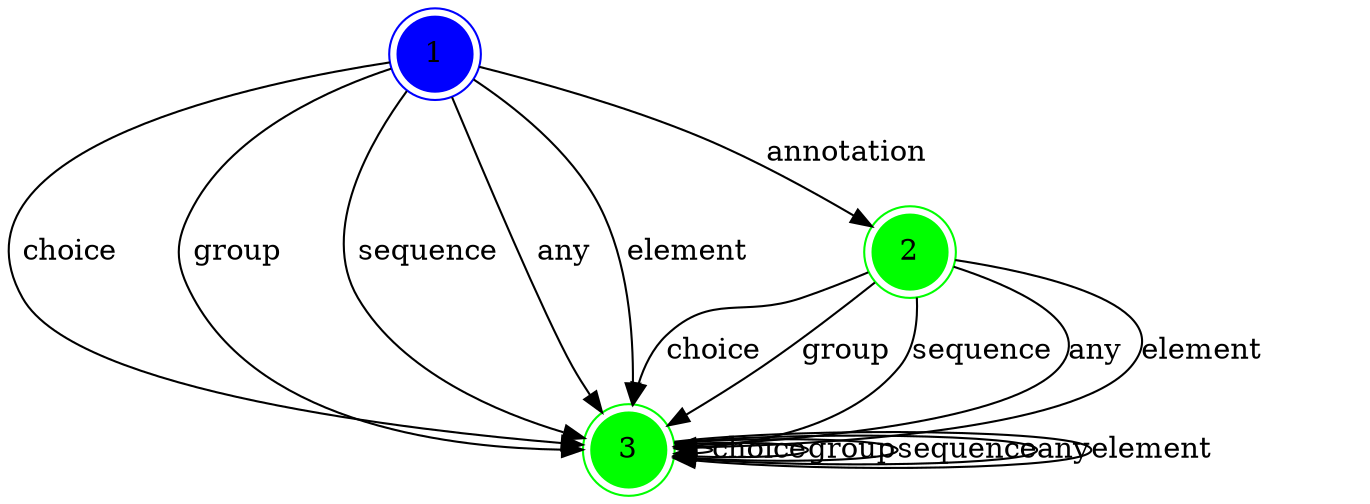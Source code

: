 digraph LocalChoice {
  mindist = 2.0
  1 -> 3 [label="choice"]
  1 -> 3 [label="group"]
  1 -> 2 [label="annotation"]
  1 -> 3 [label="sequence"]
  1 -> 3 [label="any"]
  1 -> 3 [label="element"]
  2 -> 3 [label="choice"]
  2 -> 3 [label="group"]
  2 -> 3 [label="sequence"]
  2 -> 3 [label="any"]
  2 -> 3 [label="element"]
  3 -> 3 [label="choice"]
  3 -> 3 [label="group"]
  3 -> 3 [label="sequence"]
  3 -> 3 [label="any"]
  3 -> 3 [label="element"]
  1 [shape=doublecircle, style=filled, color=blue]
  2 [shape=doublecircle, style=filled, color=green]
  3 [shape=doublecircle, style=filled, color=green]
}
